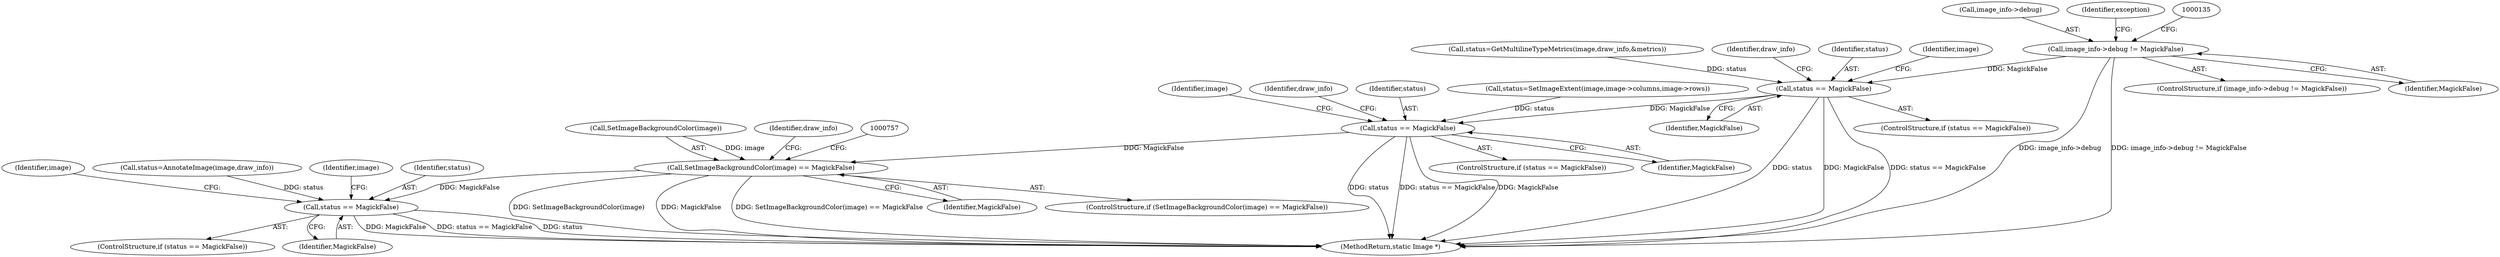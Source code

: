 digraph "0_ImageMagick_0474237508f39c4f783208123431815f1ededb76@pointer" {
"1000129" [label="(Call,image_info->debug != MagickFalse)"];
"1000594" [label="(Call,status == MagickFalse)"];
"1000715" [label="(Call,status == MagickFalse)"];
"1000733" [label="(Call,SetImageBackgroundColor(image) == MagickFalse)"];
"1000827" [label="(Call,status == MagickFalse)"];
"1000596" [label="(Identifier,MagickFalse)"];
"1000130" [label="(Call,image_info->debug)"];
"1000145" [label="(Identifier,exception)"];
"1000733" [label="(Call,SetImageBackgroundColor(image) == MagickFalse)"];
"1000832" [label="(Identifier,image)"];
"1000586" [label="(Call,status=GetMultilineTypeMetrics(image,draw_info,&metrics))"];
"1000842" [label="(MethodReturn,static Image *)"];
"1000794" [label="(Call,status=AnnotateImage(image,draw_info))"];
"1000714" [label="(ControlStructure,if (status == MagickFalse))"];
"1000841" [label="(Identifier,image)"];
"1000826" [label="(ControlStructure,if (status == MagickFalse))"];
"1000735" [label="(Identifier,image)"];
"1000599" [label="(Identifier,draw_info)"];
"1000828" [label="(Identifier,status)"];
"1000595" [label="(Identifier,status)"];
"1000594" [label="(Call,status == MagickFalse)"];
"1000736" [label="(Identifier,MagickFalse)"];
"1000619" [label="(Identifier,image)"];
"1000128" [label="(ControlStructure,if (image_info->debug != MagickFalse))"];
"1000717" [label="(Identifier,MagickFalse)"];
"1000720" [label="(Identifier,draw_info)"];
"1000732" [label="(ControlStructure,if (SetImageBackgroundColor(image) == MagickFalse))"];
"1000716" [label="(Identifier,status)"];
"1000829" [label="(Identifier,MagickFalse)"];
"1000704" [label="(Call,status=SetImageExtent(image,image->columns,image->rows))"];
"1000734" [label="(Call,SetImageBackgroundColor(image))"];
"1000593" [label="(ControlStructure,if (status == MagickFalse))"];
"1000739" [label="(Identifier,draw_info)"];
"1000129" [label="(Call,image_info->debug != MagickFalse)"];
"1000133" [label="(Identifier,MagickFalse)"];
"1000827" [label="(Call,status == MagickFalse)"];
"1000715" [label="(Call,status == MagickFalse)"];
"1000129" -> "1000128"  [label="AST: "];
"1000129" -> "1000133"  [label="CFG: "];
"1000130" -> "1000129"  [label="AST: "];
"1000133" -> "1000129"  [label="AST: "];
"1000135" -> "1000129"  [label="CFG: "];
"1000145" -> "1000129"  [label="CFG: "];
"1000129" -> "1000842"  [label="DDG: image_info->debug"];
"1000129" -> "1000842"  [label="DDG: image_info->debug != MagickFalse"];
"1000129" -> "1000594"  [label="DDG: MagickFalse"];
"1000594" -> "1000593"  [label="AST: "];
"1000594" -> "1000596"  [label="CFG: "];
"1000595" -> "1000594"  [label="AST: "];
"1000596" -> "1000594"  [label="AST: "];
"1000599" -> "1000594"  [label="CFG: "];
"1000619" -> "1000594"  [label="CFG: "];
"1000594" -> "1000842"  [label="DDG: status"];
"1000594" -> "1000842"  [label="DDG: MagickFalse"];
"1000594" -> "1000842"  [label="DDG: status == MagickFalse"];
"1000586" -> "1000594"  [label="DDG: status"];
"1000594" -> "1000715"  [label="DDG: MagickFalse"];
"1000715" -> "1000714"  [label="AST: "];
"1000715" -> "1000717"  [label="CFG: "];
"1000716" -> "1000715"  [label="AST: "];
"1000717" -> "1000715"  [label="AST: "];
"1000720" -> "1000715"  [label="CFG: "];
"1000735" -> "1000715"  [label="CFG: "];
"1000715" -> "1000842"  [label="DDG: status"];
"1000715" -> "1000842"  [label="DDG: status == MagickFalse"];
"1000715" -> "1000842"  [label="DDG: MagickFalse"];
"1000704" -> "1000715"  [label="DDG: status"];
"1000715" -> "1000733"  [label="DDG: MagickFalse"];
"1000733" -> "1000732"  [label="AST: "];
"1000733" -> "1000736"  [label="CFG: "];
"1000734" -> "1000733"  [label="AST: "];
"1000736" -> "1000733"  [label="AST: "];
"1000739" -> "1000733"  [label="CFG: "];
"1000757" -> "1000733"  [label="CFG: "];
"1000733" -> "1000842"  [label="DDG: SetImageBackgroundColor(image)"];
"1000733" -> "1000842"  [label="DDG: MagickFalse"];
"1000733" -> "1000842"  [label="DDG: SetImageBackgroundColor(image) == MagickFalse"];
"1000734" -> "1000733"  [label="DDG: image"];
"1000733" -> "1000827"  [label="DDG: MagickFalse"];
"1000827" -> "1000826"  [label="AST: "];
"1000827" -> "1000829"  [label="CFG: "];
"1000828" -> "1000827"  [label="AST: "];
"1000829" -> "1000827"  [label="AST: "];
"1000832" -> "1000827"  [label="CFG: "];
"1000841" -> "1000827"  [label="CFG: "];
"1000827" -> "1000842"  [label="DDG: MagickFalse"];
"1000827" -> "1000842"  [label="DDG: status == MagickFalse"];
"1000827" -> "1000842"  [label="DDG: status"];
"1000794" -> "1000827"  [label="DDG: status"];
}
